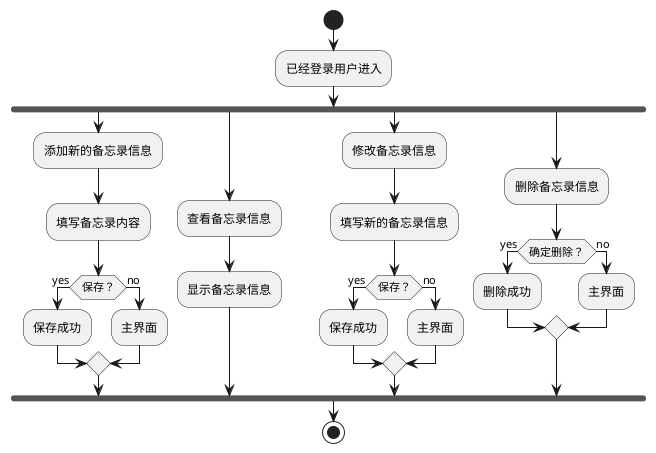@startuml
start
:已经登录用户进入;
fork
:添加新的备忘录信息;
:填写备忘录内容;
if(保存？)then(yes)
:保存成功;
else(no)
:主界面;
endif
fork again
:查看备忘录信息;
:显示备忘录信息;
fork again
:修改备忘录信息;
:填写新的备忘录信息;
if(保存？)then(yes)
:保存成功;
else(no)
:主界面;
endif
fork again
:删除备忘录信息;
if(确定删除？)then(yes)
:删除成功;
else(no)
:主界面;
endif
end fork
stop
@enduml